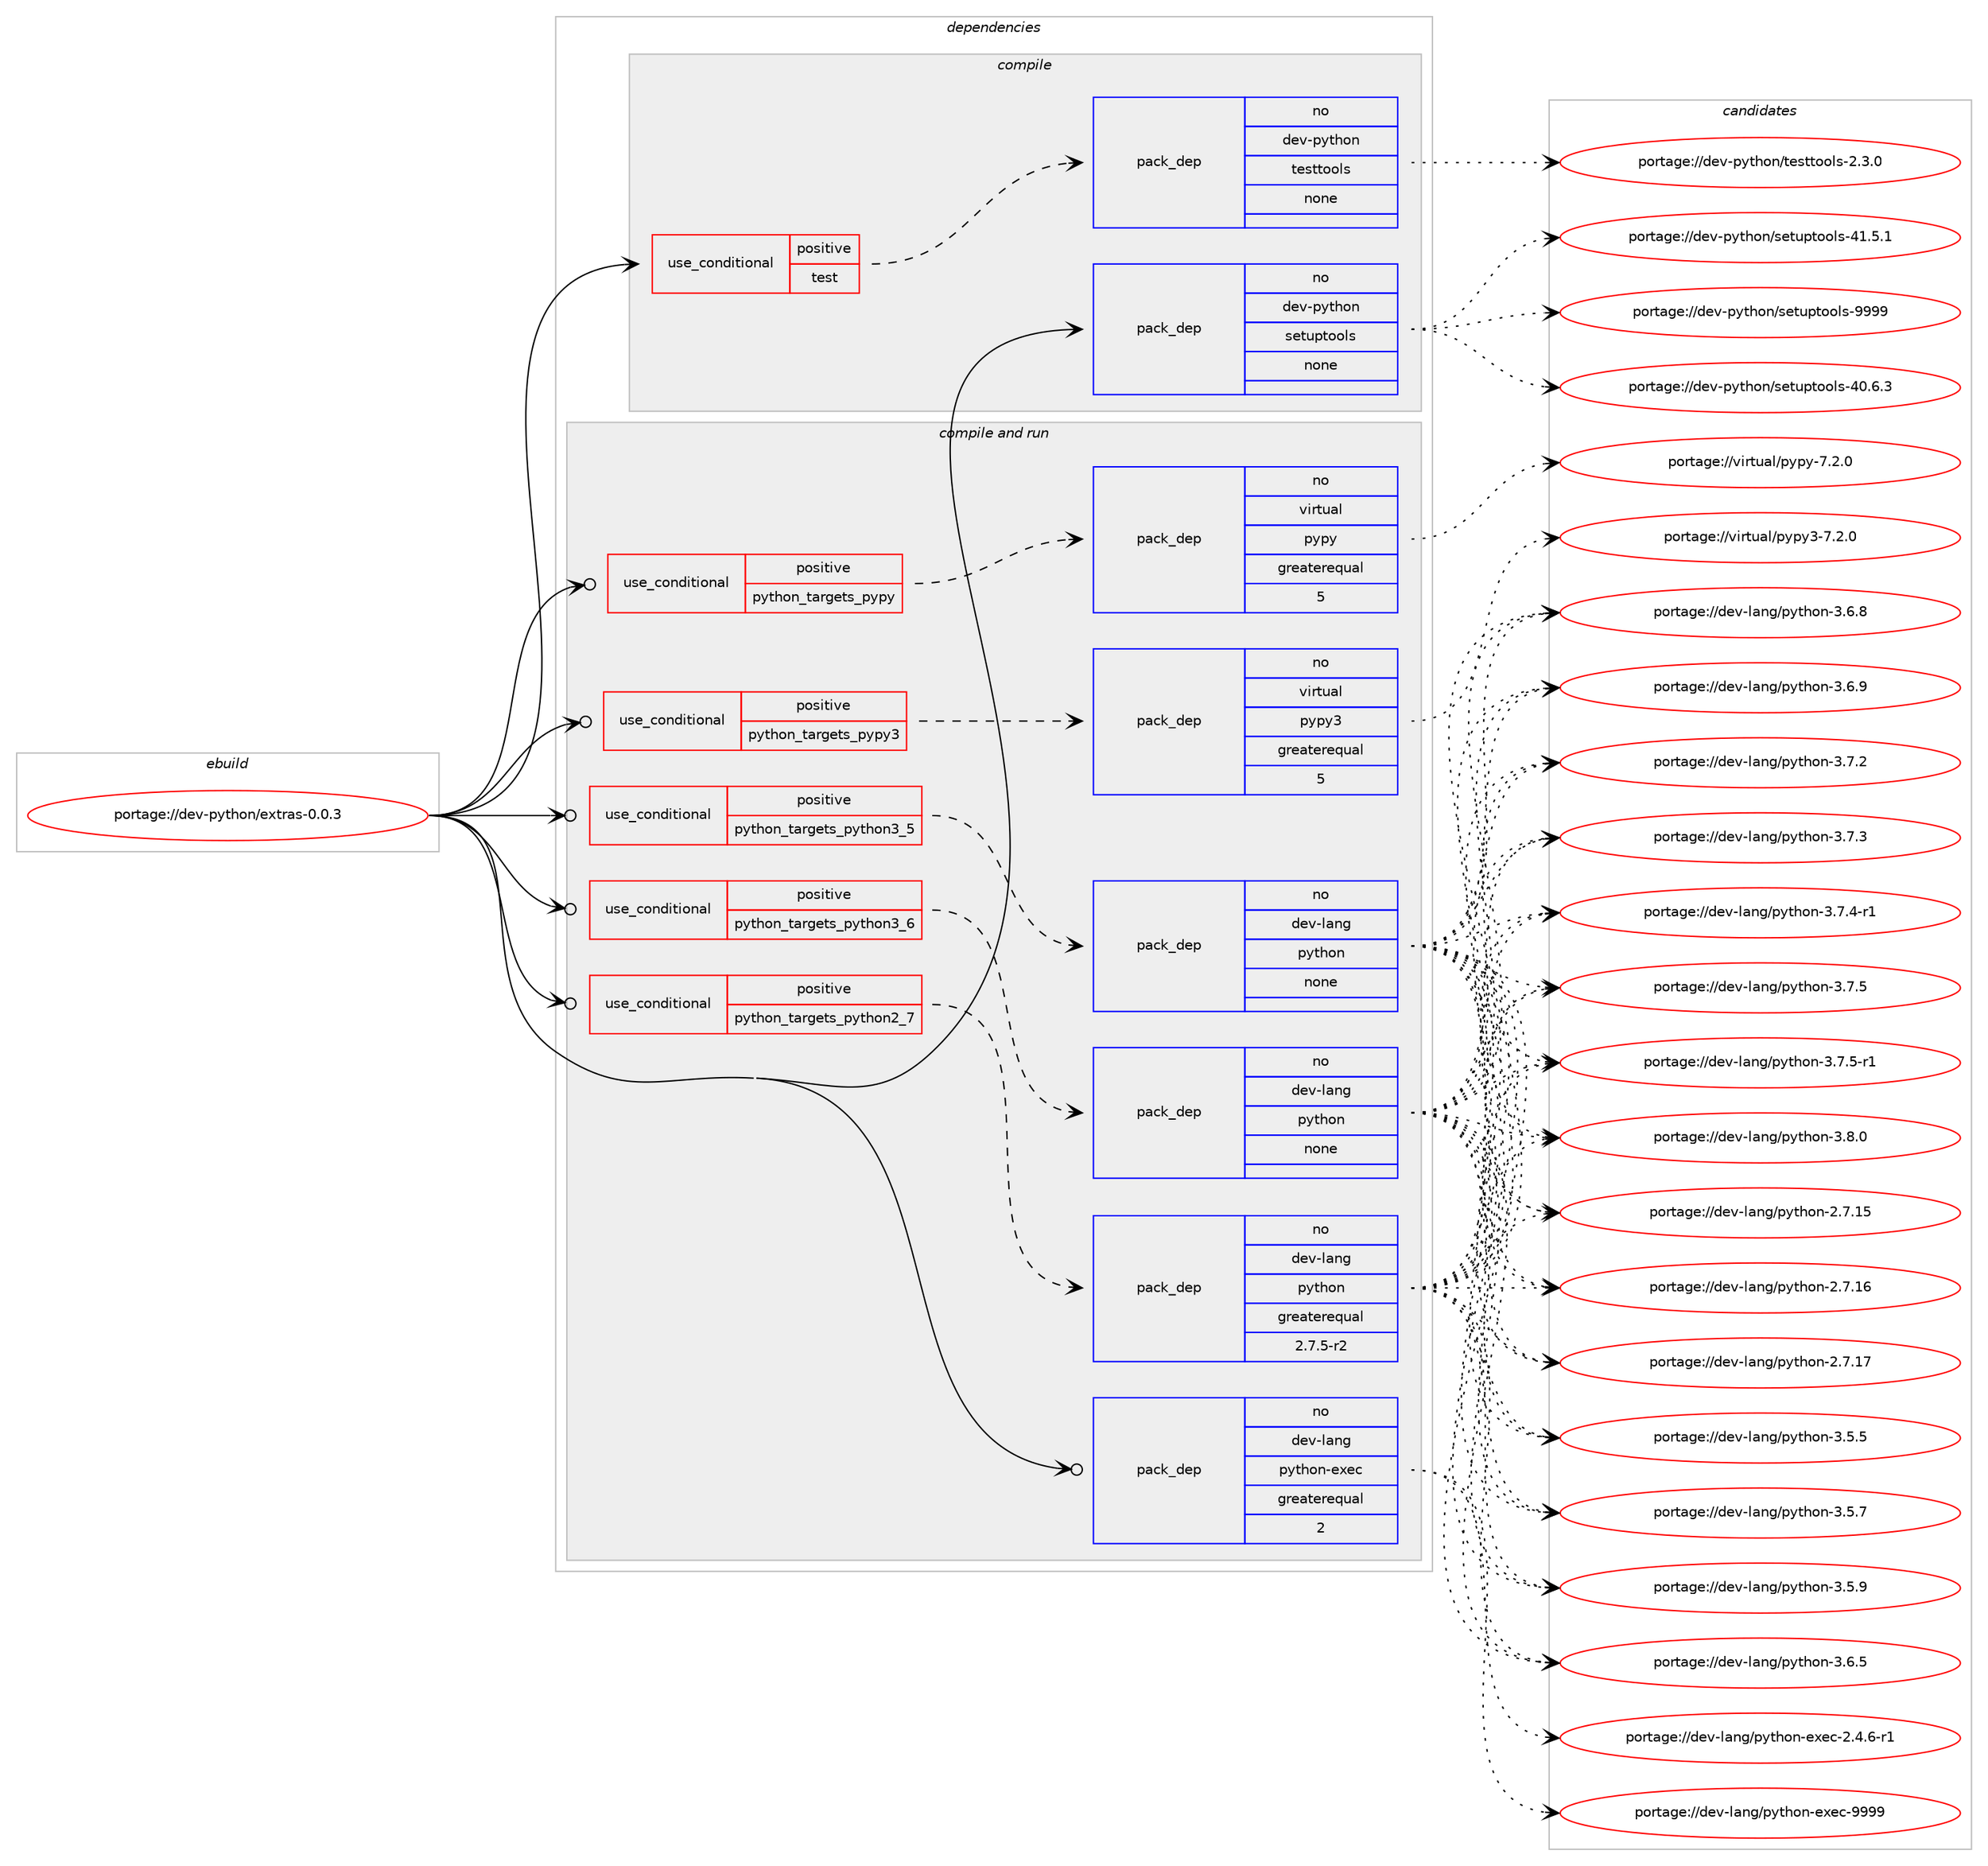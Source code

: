 digraph prolog {

# *************
# Graph options
# *************

newrank=true;
concentrate=true;
compound=true;
graph [rankdir=LR,fontname=Helvetica,fontsize=10,ranksep=1.5];#, ranksep=2.5, nodesep=0.2];
edge  [arrowhead=vee];
node  [fontname=Helvetica,fontsize=10];

# **********
# The ebuild
# **********

subgraph cluster_leftcol {
color=gray;
rank=same;
label=<<i>ebuild</i>>;
id [label="portage://dev-python/extras-0.0.3", color=red, width=4, href="../dev-python/extras-0.0.3.svg"];
}

# ****************
# The dependencies
# ****************

subgraph cluster_midcol {
color=gray;
label=<<i>dependencies</i>>;
subgraph cluster_compile {
fillcolor="#eeeeee";
style=filled;
label=<<i>compile</i>>;
subgraph cond28334 {
dependency138521 [label=<<TABLE BORDER="0" CELLBORDER="1" CELLSPACING="0" CELLPADDING="4"><TR><TD ROWSPAN="3" CELLPADDING="10">use_conditional</TD></TR><TR><TD>positive</TD></TR><TR><TD>test</TD></TR></TABLE>>, shape=none, color=red];
subgraph pack106869 {
dependency138522 [label=<<TABLE BORDER="0" CELLBORDER="1" CELLSPACING="0" CELLPADDING="4" WIDTH="220"><TR><TD ROWSPAN="6" CELLPADDING="30">pack_dep</TD></TR><TR><TD WIDTH="110">no</TD></TR><TR><TD>dev-python</TD></TR><TR><TD>testtools</TD></TR><TR><TD>none</TD></TR><TR><TD></TD></TR></TABLE>>, shape=none, color=blue];
}
dependency138521:e -> dependency138522:w [weight=20,style="dashed",arrowhead="vee"];
}
id:e -> dependency138521:w [weight=20,style="solid",arrowhead="vee"];
subgraph pack106870 {
dependency138523 [label=<<TABLE BORDER="0" CELLBORDER="1" CELLSPACING="0" CELLPADDING="4" WIDTH="220"><TR><TD ROWSPAN="6" CELLPADDING="30">pack_dep</TD></TR><TR><TD WIDTH="110">no</TD></TR><TR><TD>dev-python</TD></TR><TR><TD>setuptools</TD></TR><TR><TD>none</TD></TR><TR><TD></TD></TR></TABLE>>, shape=none, color=blue];
}
id:e -> dependency138523:w [weight=20,style="solid",arrowhead="vee"];
}
subgraph cluster_compileandrun {
fillcolor="#eeeeee";
style=filled;
label=<<i>compile and run</i>>;
subgraph cond28335 {
dependency138524 [label=<<TABLE BORDER="0" CELLBORDER="1" CELLSPACING="0" CELLPADDING="4"><TR><TD ROWSPAN="3" CELLPADDING="10">use_conditional</TD></TR><TR><TD>positive</TD></TR><TR><TD>python_targets_pypy</TD></TR></TABLE>>, shape=none, color=red];
subgraph pack106871 {
dependency138525 [label=<<TABLE BORDER="0" CELLBORDER="1" CELLSPACING="0" CELLPADDING="4" WIDTH="220"><TR><TD ROWSPAN="6" CELLPADDING="30">pack_dep</TD></TR><TR><TD WIDTH="110">no</TD></TR><TR><TD>virtual</TD></TR><TR><TD>pypy</TD></TR><TR><TD>greaterequal</TD></TR><TR><TD>5</TD></TR></TABLE>>, shape=none, color=blue];
}
dependency138524:e -> dependency138525:w [weight=20,style="dashed",arrowhead="vee"];
}
id:e -> dependency138524:w [weight=20,style="solid",arrowhead="odotvee"];
subgraph cond28336 {
dependency138526 [label=<<TABLE BORDER="0" CELLBORDER="1" CELLSPACING="0" CELLPADDING="4"><TR><TD ROWSPAN="3" CELLPADDING="10">use_conditional</TD></TR><TR><TD>positive</TD></TR><TR><TD>python_targets_pypy3</TD></TR></TABLE>>, shape=none, color=red];
subgraph pack106872 {
dependency138527 [label=<<TABLE BORDER="0" CELLBORDER="1" CELLSPACING="0" CELLPADDING="4" WIDTH="220"><TR><TD ROWSPAN="6" CELLPADDING="30">pack_dep</TD></TR><TR><TD WIDTH="110">no</TD></TR><TR><TD>virtual</TD></TR><TR><TD>pypy3</TD></TR><TR><TD>greaterequal</TD></TR><TR><TD>5</TD></TR></TABLE>>, shape=none, color=blue];
}
dependency138526:e -> dependency138527:w [weight=20,style="dashed",arrowhead="vee"];
}
id:e -> dependency138526:w [weight=20,style="solid",arrowhead="odotvee"];
subgraph cond28337 {
dependency138528 [label=<<TABLE BORDER="0" CELLBORDER="1" CELLSPACING="0" CELLPADDING="4"><TR><TD ROWSPAN="3" CELLPADDING="10">use_conditional</TD></TR><TR><TD>positive</TD></TR><TR><TD>python_targets_python2_7</TD></TR></TABLE>>, shape=none, color=red];
subgraph pack106873 {
dependency138529 [label=<<TABLE BORDER="0" CELLBORDER="1" CELLSPACING="0" CELLPADDING="4" WIDTH="220"><TR><TD ROWSPAN="6" CELLPADDING="30">pack_dep</TD></TR><TR><TD WIDTH="110">no</TD></TR><TR><TD>dev-lang</TD></TR><TR><TD>python</TD></TR><TR><TD>greaterequal</TD></TR><TR><TD>2.7.5-r2</TD></TR></TABLE>>, shape=none, color=blue];
}
dependency138528:e -> dependency138529:w [weight=20,style="dashed",arrowhead="vee"];
}
id:e -> dependency138528:w [weight=20,style="solid",arrowhead="odotvee"];
subgraph cond28338 {
dependency138530 [label=<<TABLE BORDER="0" CELLBORDER="1" CELLSPACING="0" CELLPADDING="4"><TR><TD ROWSPAN="3" CELLPADDING="10">use_conditional</TD></TR><TR><TD>positive</TD></TR><TR><TD>python_targets_python3_5</TD></TR></TABLE>>, shape=none, color=red];
subgraph pack106874 {
dependency138531 [label=<<TABLE BORDER="0" CELLBORDER="1" CELLSPACING="0" CELLPADDING="4" WIDTH="220"><TR><TD ROWSPAN="6" CELLPADDING="30">pack_dep</TD></TR><TR><TD WIDTH="110">no</TD></TR><TR><TD>dev-lang</TD></TR><TR><TD>python</TD></TR><TR><TD>none</TD></TR><TR><TD></TD></TR></TABLE>>, shape=none, color=blue];
}
dependency138530:e -> dependency138531:w [weight=20,style="dashed",arrowhead="vee"];
}
id:e -> dependency138530:w [weight=20,style="solid",arrowhead="odotvee"];
subgraph cond28339 {
dependency138532 [label=<<TABLE BORDER="0" CELLBORDER="1" CELLSPACING="0" CELLPADDING="4"><TR><TD ROWSPAN="3" CELLPADDING="10">use_conditional</TD></TR><TR><TD>positive</TD></TR><TR><TD>python_targets_python3_6</TD></TR></TABLE>>, shape=none, color=red];
subgraph pack106875 {
dependency138533 [label=<<TABLE BORDER="0" CELLBORDER="1" CELLSPACING="0" CELLPADDING="4" WIDTH="220"><TR><TD ROWSPAN="6" CELLPADDING="30">pack_dep</TD></TR><TR><TD WIDTH="110">no</TD></TR><TR><TD>dev-lang</TD></TR><TR><TD>python</TD></TR><TR><TD>none</TD></TR><TR><TD></TD></TR></TABLE>>, shape=none, color=blue];
}
dependency138532:e -> dependency138533:w [weight=20,style="dashed",arrowhead="vee"];
}
id:e -> dependency138532:w [weight=20,style="solid",arrowhead="odotvee"];
subgraph pack106876 {
dependency138534 [label=<<TABLE BORDER="0" CELLBORDER="1" CELLSPACING="0" CELLPADDING="4" WIDTH="220"><TR><TD ROWSPAN="6" CELLPADDING="30">pack_dep</TD></TR><TR><TD WIDTH="110">no</TD></TR><TR><TD>dev-lang</TD></TR><TR><TD>python-exec</TD></TR><TR><TD>greaterequal</TD></TR><TR><TD>2</TD></TR></TABLE>>, shape=none, color=blue];
}
id:e -> dependency138534:w [weight=20,style="solid",arrowhead="odotvee"];
}
subgraph cluster_run {
fillcolor="#eeeeee";
style=filled;
label=<<i>run</i>>;
}
}

# **************
# The candidates
# **************

subgraph cluster_choices {
rank=same;
color=gray;
label=<<i>candidates</i>>;

subgraph choice106869 {
color=black;
nodesep=1;
choiceportage1001011184511212111610411111047116101115116116111111108115455046514648 [label="portage://dev-python/testtools-2.3.0", color=red, width=4,href="../dev-python/testtools-2.3.0.svg"];
dependency138522:e -> choiceportage1001011184511212111610411111047116101115116116111111108115455046514648:w [style=dotted,weight="100"];
}
subgraph choice106870 {
color=black;
nodesep=1;
choiceportage100101118451121211161041111104711510111611711211611111110811545524846544651 [label="portage://dev-python/setuptools-40.6.3", color=red, width=4,href="../dev-python/setuptools-40.6.3.svg"];
choiceportage100101118451121211161041111104711510111611711211611111110811545524946534649 [label="portage://dev-python/setuptools-41.5.1", color=red, width=4,href="../dev-python/setuptools-41.5.1.svg"];
choiceportage10010111845112121116104111110471151011161171121161111111081154557575757 [label="portage://dev-python/setuptools-9999", color=red, width=4,href="../dev-python/setuptools-9999.svg"];
dependency138523:e -> choiceportage100101118451121211161041111104711510111611711211611111110811545524846544651:w [style=dotted,weight="100"];
dependency138523:e -> choiceportage100101118451121211161041111104711510111611711211611111110811545524946534649:w [style=dotted,weight="100"];
dependency138523:e -> choiceportage10010111845112121116104111110471151011161171121161111111081154557575757:w [style=dotted,weight="100"];
}
subgraph choice106871 {
color=black;
nodesep=1;
choiceportage1181051141161179710847112121112121455546504648 [label="portage://virtual/pypy-7.2.0", color=red, width=4,href="../virtual/pypy-7.2.0.svg"];
dependency138525:e -> choiceportage1181051141161179710847112121112121455546504648:w [style=dotted,weight="100"];
}
subgraph choice106872 {
color=black;
nodesep=1;
choiceportage118105114116117971084711212111212151455546504648 [label="portage://virtual/pypy3-7.2.0", color=red, width=4,href="../virtual/pypy3-7.2.0.svg"];
dependency138527:e -> choiceportage118105114116117971084711212111212151455546504648:w [style=dotted,weight="100"];
}
subgraph choice106873 {
color=black;
nodesep=1;
choiceportage10010111845108971101034711212111610411111045504655464953 [label="portage://dev-lang/python-2.7.15", color=red, width=4,href="../dev-lang/python-2.7.15.svg"];
choiceportage10010111845108971101034711212111610411111045504655464954 [label="portage://dev-lang/python-2.7.16", color=red, width=4,href="../dev-lang/python-2.7.16.svg"];
choiceportage10010111845108971101034711212111610411111045504655464955 [label="portage://dev-lang/python-2.7.17", color=red, width=4,href="../dev-lang/python-2.7.17.svg"];
choiceportage100101118451089711010347112121116104111110455146534653 [label="portage://dev-lang/python-3.5.5", color=red, width=4,href="../dev-lang/python-3.5.5.svg"];
choiceportage100101118451089711010347112121116104111110455146534655 [label="portage://dev-lang/python-3.5.7", color=red, width=4,href="../dev-lang/python-3.5.7.svg"];
choiceportage100101118451089711010347112121116104111110455146534657 [label="portage://dev-lang/python-3.5.9", color=red, width=4,href="../dev-lang/python-3.5.9.svg"];
choiceportage100101118451089711010347112121116104111110455146544653 [label="portage://dev-lang/python-3.6.5", color=red, width=4,href="../dev-lang/python-3.6.5.svg"];
choiceportage100101118451089711010347112121116104111110455146544656 [label="portage://dev-lang/python-3.6.8", color=red, width=4,href="../dev-lang/python-3.6.8.svg"];
choiceportage100101118451089711010347112121116104111110455146544657 [label="portage://dev-lang/python-3.6.9", color=red, width=4,href="../dev-lang/python-3.6.9.svg"];
choiceportage100101118451089711010347112121116104111110455146554650 [label="portage://dev-lang/python-3.7.2", color=red, width=4,href="../dev-lang/python-3.7.2.svg"];
choiceportage100101118451089711010347112121116104111110455146554651 [label="portage://dev-lang/python-3.7.3", color=red, width=4,href="../dev-lang/python-3.7.3.svg"];
choiceportage1001011184510897110103471121211161041111104551465546524511449 [label="portage://dev-lang/python-3.7.4-r1", color=red, width=4,href="../dev-lang/python-3.7.4-r1.svg"];
choiceportage100101118451089711010347112121116104111110455146554653 [label="portage://dev-lang/python-3.7.5", color=red, width=4,href="../dev-lang/python-3.7.5.svg"];
choiceportage1001011184510897110103471121211161041111104551465546534511449 [label="portage://dev-lang/python-3.7.5-r1", color=red, width=4,href="../dev-lang/python-3.7.5-r1.svg"];
choiceportage100101118451089711010347112121116104111110455146564648 [label="portage://dev-lang/python-3.8.0", color=red, width=4,href="../dev-lang/python-3.8.0.svg"];
dependency138529:e -> choiceportage10010111845108971101034711212111610411111045504655464953:w [style=dotted,weight="100"];
dependency138529:e -> choiceportage10010111845108971101034711212111610411111045504655464954:w [style=dotted,weight="100"];
dependency138529:e -> choiceportage10010111845108971101034711212111610411111045504655464955:w [style=dotted,weight="100"];
dependency138529:e -> choiceportage100101118451089711010347112121116104111110455146534653:w [style=dotted,weight="100"];
dependency138529:e -> choiceportage100101118451089711010347112121116104111110455146534655:w [style=dotted,weight="100"];
dependency138529:e -> choiceportage100101118451089711010347112121116104111110455146534657:w [style=dotted,weight="100"];
dependency138529:e -> choiceportage100101118451089711010347112121116104111110455146544653:w [style=dotted,weight="100"];
dependency138529:e -> choiceportage100101118451089711010347112121116104111110455146544656:w [style=dotted,weight="100"];
dependency138529:e -> choiceportage100101118451089711010347112121116104111110455146544657:w [style=dotted,weight="100"];
dependency138529:e -> choiceportage100101118451089711010347112121116104111110455146554650:w [style=dotted,weight="100"];
dependency138529:e -> choiceportage100101118451089711010347112121116104111110455146554651:w [style=dotted,weight="100"];
dependency138529:e -> choiceportage1001011184510897110103471121211161041111104551465546524511449:w [style=dotted,weight="100"];
dependency138529:e -> choiceportage100101118451089711010347112121116104111110455146554653:w [style=dotted,weight="100"];
dependency138529:e -> choiceportage1001011184510897110103471121211161041111104551465546534511449:w [style=dotted,weight="100"];
dependency138529:e -> choiceportage100101118451089711010347112121116104111110455146564648:w [style=dotted,weight="100"];
}
subgraph choice106874 {
color=black;
nodesep=1;
choiceportage10010111845108971101034711212111610411111045504655464953 [label="portage://dev-lang/python-2.7.15", color=red, width=4,href="../dev-lang/python-2.7.15.svg"];
choiceportage10010111845108971101034711212111610411111045504655464954 [label="portage://dev-lang/python-2.7.16", color=red, width=4,href="../dev-lang/python-2.7.16.svg"];
choiceportage10010111845108971101034711212111610411111045504655464955 [label="portage://dev-lang/python-2.7.17", color=red, width=4,href="../dev-lang/python-2.7.17.svg"];
choiceportage100101118451089711010347112121116104111110455146534653 [label="portage://dev-lang/python-3.5.5", color=red, width=4,href="../dev-lang/python-3.5.5.svg"];
choiceportage100101118451089711010347112121116104111110455146534655 [label="portage://dev-lang/python-3.5.7", color=red, width=4,href="../dev-lang/python-3.5.7.svg"];
choiceportage100101118451089711010347112121116104111110455146534657 [label="portage://dev-lang/python-3.5.9", color=red, width=4,href="../dev-lang/python-3.5.9.svg"];
choiceportage100101118451089711010347112121116104111110455146544653 [label="portage://dev-lang/python-3.6.5", color=red, width=4,href="../dev-lang/python-3.6.5.svg"];
choiceportage100101118451089711010347112121116104111110455146544656 [label="portage://dev-lang/python-3.6.8", color=red, width=4,href="../dev-lang/python-3.6.8.svg"];
choiceportage100101118451089711010347112121116104111110455146544657 [label="portage://dev-lang/python-3.6.9", color=red, width=4,href="../dev-lang/python-3.6.9.svg"];
choiceportage100101118451089711010347112121116104111110455146554650 [label="portage://dev-lang/python-3.7.2", color=red, width=4,href="../dev-lang/python-3.7.2.svg"];
choiceportage100101118451089711010347112121116104111110455146554651 [label="portage://dev-lang/python-3.7.3", color=red, width=4,href="../dev-lang/python-3.7.3.svg"];
choiceportage1001011184510897110103471121211161041111104551465546524511449 [label="portage://dev-lang/python-3.7.4-r1", color=red, width=4,href="../dev-lang/python-3.7.4-r1.svg"];
choiceportage100101118451089711010347112121116104111110455146554653 [label="portage://dev-lang/python-3.7.5", color=red, width=4,href="../dev-lang/python-3.7.5.svg"];
choiceportage1001011184510897110103471121211161041111104551465546534511449 [label="portage://dev-lang/python-3.7.5-r1", color=red, width=4,href="../dev-lang/python-3.7.5-r1.svg"];
choiceportage100101118451089711010347112121116104111110455146564648 [label="portage://dev-lang/python-3.8.0", color=red, width=4,href="../dev-lang/python-3.8.0.svg"];
dependency138531:e -> choiceportage10010111845108971101034711212111610411111045504655464953:w [style=dotted,weight="100"];
dependency138531:e -> choiceportage10010111845108971101034711212111610411111045504655464954:w [style=dotted,weight="100"];
dependency138531:e -> choiceportage10010111845108971101034711212111610411111045504655464955:w [style=dotted,weight="100"];
dependency138531:e -> choiceportage100101118451089711010347112121116104111110455146534653:w [style=dotted,weight="100"];
dependency138531:e -> choiceportage100101118451089711010347112121116104111110455146534655:w [style=dotted,weight="100"];
dependency138531:e -> choiceportage100101118451089711010347112121116104111110455146534657:w [style=dotted,weight="100"];
dependency138531:e -> choiceportage100101118451089711010347112121116104111110455146544653:w [style=dotted,weight="100"];
dependency138531:e -> choiceportage100101118451089711010347112121116104111110455146544656:w [style=dotted,weight="100"];
dependency138531:e -> choiceportage100101118451089711010347112121116104111110455146544657:w [style=dotted,weight="100"];
dependency138531:e -> choiceportage100101118451089711010347112121116104111110455146554650:w [style=dotted,weight="100"];
dependency138531:e -> choiceportage100101118451089711010347112121116104111110455146554651:w [style=dotted,weight="100"];
dependency138531:e -> choiceportage1001011184510897110103471121211161041111104551465546524511449:w [style=dotted,weight="100"];
dependency138531:e -> choiceportage100101118451089711010347112121116104111110455146554653:w [style=dotted,weight="100"];
dependency138531:e -> choiceportage1001011184510897110103471121211161041111104551465546534511449:w [style=dotted,weight="100"];
dependency138531:e -> choiceportage100101118451089711010347112121116104111110455146564648:w [style=dotted,weight="100"];
}
subgraph choice106875 {
color=black;
nodesep=1;
choiceportage10010111845108971101034711212111610411111045504655464953 [label="portage://dev-lang/python-2.7.15", color=red, width=4,href="../dev-lang/python-2.7.15.svg"];
choiceportage10010111845108971101034711212111610411111045504655464954 [label="portage://dev-lang/python-2.7.16", color=red, width=4,href="../dev-lang/python-2.7.16.svg"];
choiceportage10010111845108971101034711212111610411111045504655464955 [label="portage://dev-lang/python-2.7.17", color=red, width=4,href="../dev-lang/python-2.7.17.svg"];
choiceportage100101118451089711010347112121116104111110455146534653 [label="portage://dev-lang/python-3.5.5", color=red, width=4,href="../dev-lang/python-3.5.5.svg"];
choiceportage100101118451089711010347112121116104111110455146534655 [label="portage://dev-lang/python-3.5.7", color=red, width=4,href="../dev-lang/python-3.5.7.svg"];
choiceportage100101118451089711010347112121116104111110455146534657 [label="portage://dev-lang/python-3.5.9", color=red, width=4,href="../dev-lang/python-3.5.9.svg"];
choiceportage100101118451089711010347112121116104111110455146544653 [label="portage://dev-lang/python-3.6.5", color=red, width=4,href="../dev-lang/python-3.6.5.svg"];
choiceportage100101118451089711010347112121116104111110455146544656 [label="portage://dev-lang/python-3.6.8", color=red, width=4,href="../dev-lang/python-3.6.8.svg"];
choiceportage100101118451089711010347112121116104111110455146544657 [label="portage://dev-lang/python-3.6.9", color=red, width=4,href="../dev-lang/python-3.6.9.svg"];
choiceportage100101118451089711010347112121116104111110455146554650 [label="portage://dev-lang/python-3.7.2", color=red, width=4,href="../dev-lang/python-3.7.2.svg"];
choiceportage100101118451089711010347112121116104111110455146554651 [label="portage://dev-lang/python-3.7.3", color=red, width=4,href="../dev-lang/python-3.7.3.svg"];
choiceportage1001011184510897110103471121211161041111104551465546524511449 [label="portage://dev-lang/python-3.7.4-r1", color=red, width=4,href="../dev-lang/python-3.7.4-r1.svg"];
choiceportage100101118451089711010347112121116104111110455146554653 [label="portage://dev-lang/python-3.7.5", color=red, width=4,href="../dev-lang/python-3.7.5.svg"];
choiceportage1001011184510897110103471121211161041111104551465546534511449 [label="portage://dev-lang/python-3.7.5-r1", color=red, width=4,href="../dev-lang/python-3.7.5-r1.svg"];
choiceportage100101118451089711010347112121116104111110455146564648 [label="portage://dev-lang/python-3.8.0", color=red, width=4,href="../dev-lang/python-3.8.0.svg"];
dependency138533:e -> choiceportage10010111845108971101034711212111610411111045504655464953:w [style=dotted,weight="100"];
dependency138533:e -> choiceportage10010111845108971101034711212111610411111045504655464954:w [style=dotted,weight="100"];
dependency138533:e -> choiceportage10010111845108971101034711212111610411111045504655464955:w [style=dotted,weight="100"];
dependency138533:e -> choiceportage100101118451089711010347112121116104111110455146534653:w [style=dotted,weight="100"];
dependency138533:e -> choiceportage100101118451089711010347112121116104111110455146534655:w [style=dotted,weight="100"];
dependency138533:e -> choiceportage100101118451089711010347112121116104111110455146534657:w [style=dotted,weight="100"];
dependency138533:e -> choiceportage100101118451089711010347112121116104111110455146544653:w [style=dotted,weight="100"];
dependency138533:e -> choiceportage100101118451089711010347112121116104111110455146544656:w [style=dotted,weight="100"];
dependency138533:e -> choiceportage100101118451089711010347112121116104111110455146544657:w [style=dotted,weight="100"];
dependency138533:e -> choiceportage100101118451089711010347112121116104111110455146554650:w [style=dotted,weight="100"];
dependency138533:e -> choiceportage100101118451089711010347112121116104111110455146554651:w [style=dotted,weight="100"];
dependency138533:e -> choiceportage1001011184510897110103471121211161041111104551465546524511449:w [style=dotted,weight="100"];
dependency138533:e -> choiceportage100101118451089711010347112121116104111110455146554653:w [style=dotted,weight="100"];
dependency138533:e -> choiceportage1001011184510897110103471121211161041111104551465546534511449:w [style=dotted,weight="100"];
dependency138533:e -> choiceportage100101118451089711010347112121116104111110455146564648:w [style=dotted,weight="100"];
}
subgraph choice106876 {
color=black;
nodesep=1;
choiceportage10010111845108971101034711212111610411111045101120101994550465246544511449 [label="portage://dev-lang/python-exec-2.4.6-r1", color=red, width=4,href="../dev-lang/python-exec-2.4.6-r1.svg"];
choiceportage10010111845108971101034711212111610411111045101120101994557575757 [label="portage://dev-lang/python-exec-9999", color=red, width=4,href="../dev-lang/python-exec-9999.svg"];
dependency138534:e -> choiceportage10010111845108971101034711212111610411111045101120101994550465246544511449:w [style=dotted,weight="100"];
dependency138534:e -> choiceportage10010111845108971101034711212111610411111045101120101994557575757:w [style=dotted,weight="100"];
}
}

}
